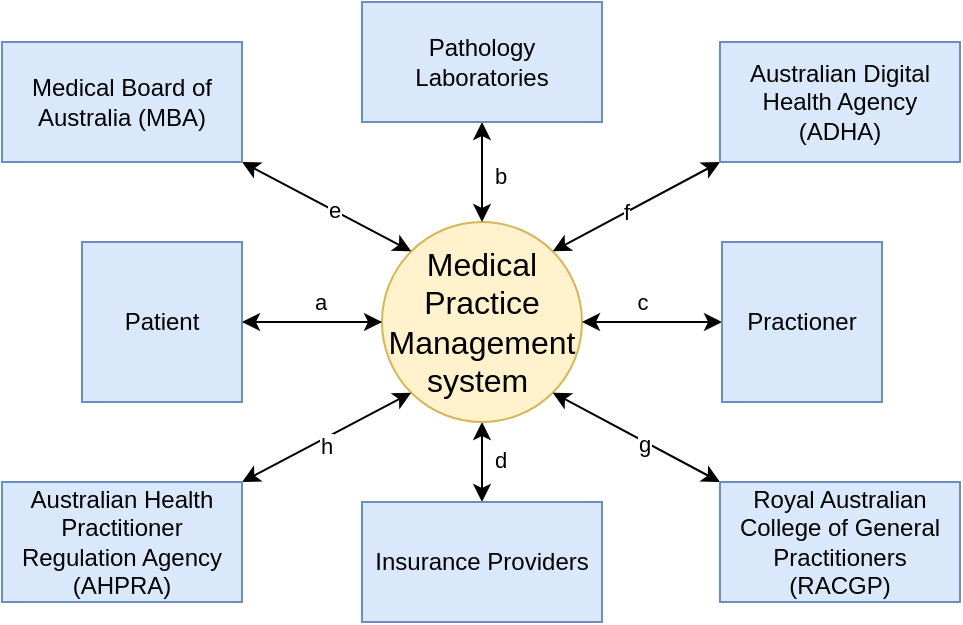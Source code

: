 <mxfile version="26.0.14">
  <diagram name="Page-1" id="c7558073-3199-34d8-9f00-42111426c3f3">
    <mxGraphModel dx="784" dy="1133" grid="1" gridSize="10" guides="1" tooltips="1" connect="1" arrows="1" fold="1" page="1" pageScale="1" pageWidth="826" pageHeight="1169" background="none" math="0" shadow="0">
      <root>
        <mxCell id="0" />
        <mxCell id="1" parent="0" />
        <mxCell id="9QOfbOmsqKRPjMOSbZTi-109" value="" style="edgeStyle=orthogonalEdgeStyle;rounded=0;orthogonalLoop=1;jettySize=auto;html=1;" edge="1" parent="1" source="9QOfbOmsqKRPjMOSbZTi-98" target="9QOfbOmsqKRPjMOSbZTi-99">
          <mxGeometry relative="1" as="geometry" />
        </mxCell>
        <mxCell id="9QOfbOmsqKRPjMOSbZTi-113" value="" style="edgeStyle=orthogonalEdgeStyle;rounded=0;orthogonalLoop=1;jettySize=auto;html=1;startArrow=classic;startFill=1;" edge="1" parent="1" source="9QOfbOmsqKRPjMOSbZTi-98" target="9QOfbOmsqKRPjMOSbZTi-107">
          <mxGeometry relative="1" as="geometry" />
        </mxCell>
        <mxCell id="9QOfbOmsqKRPjMOSbZTi-127" value="d" style="edgeLabel;html=1;align=center;verticalAlign=middle;resizable=0;points=[];" vertex="1" connectable="0" parent="9QOfbOmsqKRPjMOSbZTi-113">
          <mxGeometry x="-0.04" y="2" relative="1" as="geometry">
            <mxPoint x="7" as="offset" />
          </mxGeometry>
        </mxCell>
        <mxCell id="9QOfbOmsqKRPjMOSbZTi-98" value="&lt;span style=&quot;font-size: 12pt; line-height: 120%; font-family: Calibri, sans-serif;&quot;&gt;Medical Practice Management system&amp;nbsp;&lt;/span&gt;" style="ellipse;whiteSpace=wrap;html=1;aspect=fixed;fillColor=#fff2cc;strokeColor=#d6b656;" vertex="1" parent="1">
          <mxGeometry x="350" y="230" width="100" height="100" as="geometry" />
        </mxCell>
        <mxCell id="9QOfbOmsqKRPjMOSbZTi-108" value="" style="edgeStyle=orthogonalEdgeStyle;rounded=0;orthogonalLoop=1;jettySize=auto;html=1;" edge="1" parent="1" source="9QOfbOmsqKRPjMOSbZTi-99" target="9QOfbOmsqKRPjMOSbZTi-98">
          <mxGeometry relative="1" as="geometry" />
        </mxCell>
        <mxCell id="9QOfbOmsqKRPjMOSbZTi-126" value="a" style="edgeLabel;html=1;align=center;verticalAlign=middle;resizable=0;points=[];" vertex="1" connectable="0" parent="9QOfbOmsqKRPjMOSbZTi-108">
          <mxGeometry x="0.248" y="-2" relative="1" as="geometry">
            <mxPoint x="-5" y="-12" as="offset" />
          </mxGeometry>
        </mxCell>
        <mxCell id="9QOfbOmsqKRPjMOSbZTi-99" value="Patient" style="whiteSpace=wrap;html=1;aspect=fixed;fillColor=#dae8fc;strokeColor=#6c8ebf;" vertex="1" parent="1">
          <mxGeometry x="200" y="240" width="80" height="80" as="geometry" />
        </mxCell>
        <mxCell id="9QOfbOmsqKRPjMOSbZTi-112" value="" style="edgeStyle=orthogonalEdgeStyle;rounded=0;orthogonalLoop=1;jettySize=auto;html=1;startArrow=classic;startFill=1;" edge="1" parent="1" source="9QOfbOmsqKRPjMOSbZTi-100" target="9QOfbOmsqKRPjMOSbZTi-98">
          <mxGeometry relative="1" as="geometry" />
        </mxCell>
        <mxCell id="9QOfbOmsqKRPjMOSbZTi-130" value="c" style="edgeLabel;html=1;align=center;verticalAlign=middle;resizable=0;points=[];" vertex="1" connectable="0" parent="9QOfbOmsqKRPjMOSbZTi-112">
          <mxGeometry x="0.095" y="2" relative="1" as="geometry">
            <mxPoint x="-2" y="-12" as="offset" />
          </mxGeometry>
        </mxCell>
        <mxCell id="9QOfbOmsqKRPjMOSbZTi-100" value="Practioner" style="whiteSpace=wrap;html=1;aspect=fixed;fillColor=#dae8fc;strokeColor=#6c8ebf;" vertex="1" parent="1">
          <mxGeometry x="520" y="240" width="80" height="80" as="geometry" />
        </mxCell>
        <mxCell id="9QOfbOmsqKRPjMOSbZTi-114" value="" style="edgeStyle=orthogonalEdgeStyle;rounded=0;orthogonalLoop=1;jettySize=auto;html=1;startArrow=classic;startFill=1;" edge="1" parent="1" source="9QOfbOmsqKRPjMOSbZTi-105" target="9QOfbOmsqKRPjMOSbZTi-98">
          <mxGeometry relative="1" as="geometry" />
        </mxCell>
        <mxCell id="9QOfbOmsqKRPjMOSbZTi-128" value="b" style="edgeLabel;html=1;align=center;verticalAlign=middle;resizable=0;points=[];" vertex="1" connectable="0" parent="9QOfbOmsqKRPjMOSbZTi-114">
          <mxGeometry x="0.08" y="1" relative="1" as="geometry">
            <mxPoint x="8" as="offset" />
          </mxGeometry>
        </mxCell>
        <mxCell id="9QOfbOmsqKRPjMOSbZTi-105" value="Pathology Laboratories" style="rounded=0;whiteSpace=wrap;html=1;fillColor=#dae8fc;strokeColor=#6c8ebf;" vertex="1" parent="1">
          <mxGeometry x="340" y="120" width="120" height="60" as="geometry" />
        </mxCell>
        <mxCell id="9QOfbOmsqKRPjMOSbZTi-107" value="Insurance Providers" style="rounded=0;whiteSpace=wrap;html=1;fillColor=#dae8fc;strokeColor=#6c8ebf;" vertex="1" parent="1">
          <mxGeometry x="340" y="370" width="120" height="60" as="geometry" />
        </mxCell>
        <mxCell id="9QOfbOmsqKRPjMOSbZTi-116" style="rounded=0;orthogonalLoop=1;jettySize=auto;html=1;entryX=1;entryY=0;entryDx=0;entryDy=0;exitX=0;exitY=1;exitDx=0;exitDy=0;startArrow=classic;startFill=1;" edge="1" parent="1" source="9QOfbOmsqKRPjMOSbZTi-115" target="9QOfbOmsqKRPjMOSbZTi-98">
          <mxGeometry relative="1" as="geometry" />
        </mxCell>
        <mxCell id="9QOfbOmsqKRPjMOSbZTi-132" value="f" style="edgeLabel;html=1;align=center;verticalAlign=middle;resizable=0;points=[];" vertex="1" connectable="0" parent="9QOfbOmsqKRPjMOSbZTi-116">
          <mxGeometry x="0.129" relative="1" as="geometry">
            <mxPoint as="offset" />
          </mxGeometry>
        </mxCell>
        <mxCell id="9QOfbOmsqKRPjMOSbZTi-115" value="Australian Digital Health Agency&lt;div&gt;(ADHA)&lt;/div&gt;" style="rounded=0;whiteSpace=wrap;html=1;fillColor=#dae8fc;strokeColor=#6c8ebf;" vertex="1" parent="1">
          <mxGeometry x="519" y="140" width="120" height="60" as="geometry" />
        </mxCell>
        <mxCell id="9QOfbOmsqKRPjMOSbZTi-121" style="rounded=0;orthogonalLoop=1;jettySize=auto;html=1;entryX=0;entryY=0;entryDx=0;entryDy=0;startArrow=classic;startFill=1;exitX=1;exitY=1;exitDx=0;exitDy=0;" edge="1" parent="1" source="9QOfbOmsqKRPjMOSbZTi-119" target="9QOfbOmsqKRPjMOSbZTi-98">
          <mxGeometry relative="1" as="geometry" />
        </mxCell>
        <mxCell id="9QOfbOmsqKRPjMOSbZTi-131" value="e" style="edgeLabel;html=1;align=center;verticalAlign=middle;resizable=0;points=[];" vertex="1" connectable="0" parent="9QOfbOmsqKRPjMOSbZTi-121">
          <mxGeometry x="0.078" relative="1" as="geometry">
            <mxPoint as="offset" />
          </mxGeometry>
        </mxCell>
        <mxCell id="9QOfbOmsqKRPjMOSbZTi-119" value="Medical Board of Australia (MBA)" style="rounded=0;whiteSpace=wrap;html=1;fillColor=#dae8fc;strokeColor=#6c8ebf;" vertex="1" parent="1">
          <mxGeometry x="160" y="140" width="120" height="60" as="geometry" />
        </mxCell>
        <mxCell id="9QOfbOmsqKRPjMOSbZTi-123" style="rounded=0;orthogonalLoop=1;jettySize=auto;html=1;entryX=0;entryY=1;entryDx=0;entryDy=0;startArrow=classic;startFill=1;exitX=1;exitY=0;exitDx=0;exitDy=0;" edge="1" parent="1" source="9QOfbOmsqKRPjMOSbZTi-122" target="9QOfbOmsqKRPjMOSbZTi-98">
          <mxGeometry relative="1" as="geometry" />
        </mxCell>
        <mxCell id="9QOfbOmsqKRPjMOSbZTi-134" value="h" style="edgeLabel;html=1;align=center;verticalAlign=middle;resizable=0;points=[];" vertex="1" connectable="0" parent="9QOfbOmsqKRPjMOSbZTi-123">
          <mxGeometry x="-0.044" y="-3" relative="1" as="geometry">
            <mxPoint as="offset" />
          </mxGeometry>
        </mxCell>
        <mxCell id="9QOfbOmsqKRPjMOSbZTi-122" value="Australian Health Practitioner Regulation Agency (AHPRA)" style="rounded=0;whiteSpace=wrap;html=1;fillColor=#dae8fc;strokeColor=#6c8ebf;" vertex="1" parent="1">
          <mxGeometry x="160" y="360" width="120" height="60" as="geometry" />
        </mxCell>
        <mxCell id="9QOfbOmsqKRPjMOSbZTi-125" style="rounded=0;orthogonalLoop=1;jettySize=auto;html=1;entryX=1;entryY=1;entryDx=0;entryDy=0;startArrow=classic;startFill=1;exitX=0;exitY=0;exitDx=0;exitDy=0;" edge="1" parent="1" source="9QOfbOmsqKRPjMOSbZTi-124" target="9QOfbOmsqKRPjMOSbZTi-98">
          <mxGeometry relative="1" as="geometry" />
        </mxCell>
        <mxCell id="9QOfbOmsqKRPjMOSbZTi-133" value="g" style="edgeLabel;html=1;align=center;verticalAlign=middle;resizable=0;points=[];" vertex="1" connectable="0" parent="9QOfbOmsqKRPjMOSbZTi-125">
          <mxGeometry x="-0.098" y="1" relative="1" as="geometry">
            <mxPoint as="offset" />
          </mxGeometry>
        </mxCell>
        <mxCell id="9QOfbOmsqKRPjMOSbZTi-124" value="Royal Australian College of General Practitioners (RACGP)" style="rounded=0;whiteSpace=wrap;html=1;fillColor=#dae8fc;strokeColor=#6c8ebf;" vertex="1" parent="1">
          <mxGeometry x="519" y="360" width="120" height="60" as="geometry" />
        </mxCell>
      </root>
    </mxGraphModel>
  </diagram>
</mxfile>
